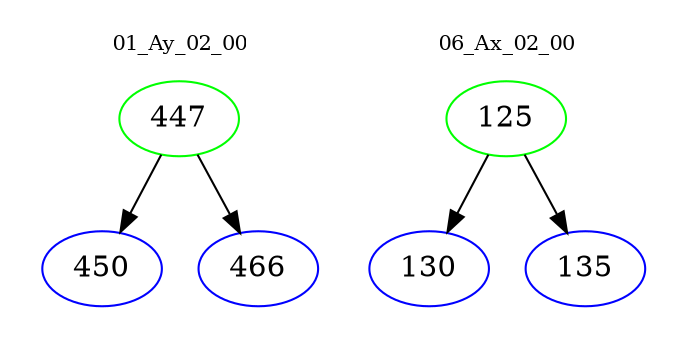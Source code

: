 digraph{
subgraph cluster_0 {
color = white
label = "01_Ay_02_00";
fontsize=10;
T0_447 [label="447", color="green"]
T0_447 -> T0_450 [color="black"]
T0_450 [label="450", color="blue"]
T0_447 -> T0_466 [color="black"]
T0_466 [label="466", color="blue"]
}
subgraph cluster_1 {
color = white
label = "06_Ax_02_00";
fontsize=10;
T1_125 [label="125", color="green"]
T1_125 -> T1_130 [color="black"]
T1_130 [label="130", color="blue"]
T1_125 -> T1_135 [color="black"]
T1_135 [label="135", color="blue"]
}
}
